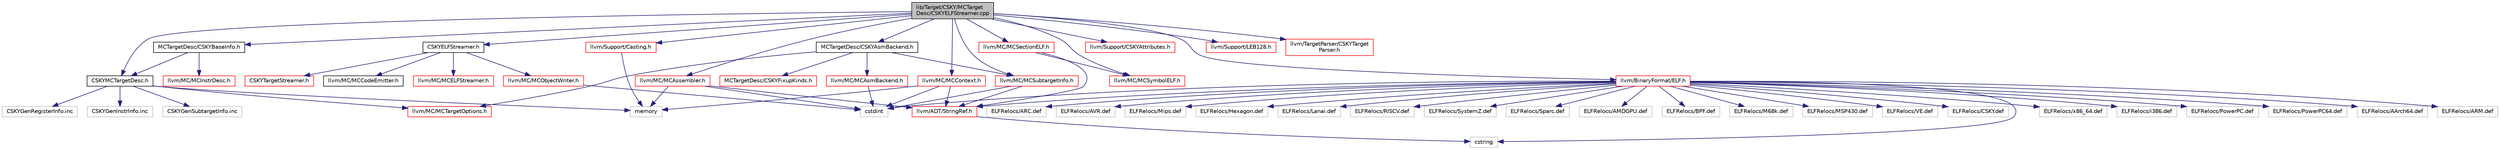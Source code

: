 digraph "lib/Target/CSKY/MCTargetDesc/CSKYELFStreamer.cpp"
{
 // LATEX_PDF_SIZE
  bgcolor="transparent";
  edge [fontname="Helvetica",fontsize="10",labelfontname="Helvetica",labelfontsize="10"];
  node [fontname="Helvetica",fontsize="10",shape=record];
  Node1 [label="lib/Target/CSKY/MCTarget\lDesc/CSKYELFStreamer.cpp",height=0.2,width=0.4,color="black", fillcolor="grey75", style="filled", fontcolor="black",tooltip=" "];
  Node1 -> Node2 [color="midnightblue",fontsize="10",style="solid",fontname="Helvetica"];
  Node2 [label="CSKYELFStreamer.h",height=0.2,width=0.4,color="black",URL="$CSKYELFStreamer_8h.html",tooltip=" "];
  Node2 -> Node3 [color="midnightblue",fontsize="10",style="solid",fontname="Helvetica"];
  Node3 [label="CSKYTargetStreamer.h",height=0.2,width=0.4,color="red",URL="$CSKYTargetStreamer_8h.html",tooltip=" "];
  Node2 -> Node108 [color="midnightblue",fontsize="10",style="solid",fontname="Helvetica"];
  Node108 [label="llvm/MC/MCCodeEmitter.h",height=0.2,width=0.4,color="black",URL="$MCCodeEmitter_8h.html",tooltip=" "];
  Node2 -> Node109 [color="midnightblue",fontsize="10",style="solid",fontname="Helvetica"];
  Node109 [label="llvm/MC/MCELFStreamer.h",height=0.2,width=0.4,color="red",URL="$MCELFStreamer_8h.html",tooltip=" "];
  Node2 -> Node125 [color="midnightblue",fontsize="10",style="solid",fontname="Helvetica"];
  Node125 [label="llvm/MC/MCObjectWriter.h",height=0.2,width=0.4,color="red",URL="$MCObjectWriter_8h.html",tooltip=" "];
  Node125 -> Node10 [color="midnightblue",fontsize="10",style="solid",fontname="Helvetica"];
  Node10 [label="cstdint",height=0.2,width=0.4,color="grey75",tooltip=" "];
  Node1 -> Node128 [color="midnightblue",fontsize="10",style="solid",fontname="Helvetica"];
  Node128 [label="CSKYMCTargetDesc.h",height=0.2,width=0.4,color="black",URL="$CSKYMCTargetDesc_8h.html",tooltip=" "];
  Node128 -> Node129 [color="midnightblue",fontsize="10",style="solid",fontname="Helvetica"];
  Node129 [label="llvm/MC/MCTargetOptions.h",height=0.2,width=0.4,color="red",URL="$MCTargetOptions_8h.html",tooltip=" "];
  Node128 -> Node48 [color="midnightblue",fontsize="10",style="solid",fontname="Helvetica"];
  Node48 [label="memory",height=0.2,width=0.4,color="grey75",tooltip=" "];
  Node128 -> Node131 [color="midnightblue",fontsize="10",style="solid",fontname="Helvetica"];
  Node131 [label="CSKYGenRegisterInfo.inc",height=0.2,width=0.4,color="grey75",tooltip=" "];
  Node128 -> Node132 [color="midnightblue",fontsize="10",style="solid",fontname="Helvetica"];
  Node132 [label="CSKYGenInstrInfo.inc",height=0.2,width=0.4,color="grey75",tooltip=" "];
  Node128 -> Node133 [color="midnightblue",fontsize="10",style="solid",fontname="Helvetica"];
  Node133 [label="CSKYGenSubtargetInfo.inc",height=0.2,width=0.4,color="grey75",tooltip=" "];
  Node1 -> Node134 [color="midnightblue",fontsize="10",style="solid",fontname="Helvetica"];
  Node134 [label="MCTargetDesc/CSKYAsmBackend.h",height=0.2,width=0.4,color="black",URL="$CSKYAsmBackend_8h.html",tooltip=" "];
  Node134 -> Node135 [color="midnightblue",fontsize="10",style="solid",fontname="Helvetica"];
  Node135 [label="MCTargetDesc/CSKYFixupKinds.h",height=0.2,width=0.4,color="red",URL="$CSKYFixupKinds_8h.html",tooltip=" "];
  Node134 -> Node136 [color="midnightblue",fontsize="10",style="solid",fontname="Helvetica"];
  Node136 [label="llvm/MC/MCAsmBackend.h",height=0.2,width=0.4,color="red",URL="$MCAsmBackend_8h.html",tooltip=" "];
  Node136 -> Node10 [color="midnightblue",fontsize="10",style="solid",fontname="Helvetica"];
  Node134 -> Node137 [color="midnightblue",fontsize="10",style="solid",fontname="Helvetica"];
  Node137 [label="llvm/MC/MCSubtargetInfo.h",height=0.2,width=0.4,color="red",URL="$MCSubtargetInfo_8h.html",tooltip=" "];
  Node137 -> Node64 [color="midnightblue",fontsize="10",style="solid",fontname="Helvetica"];
  Node64 [label="llvm/ADT/StringRef.h",height=0.2,width=0.4,color="red",URL="$StringRef_8h.html",tooltip=" "];
  Node64 -> Node24 [color="midnightblue",fontsize="10",style="solid",fontname="Helvetica"];
  Node24 [label="cstring",height=0.2,width=0.4,color="grey75",tooltip=" "];
  Node137 -> Node10 [color="midnightblue",fontsize="10",style="solid",fontname="Helvetica"];
  Node134 -> Node129 [color="midnightblue",fontsize="10",style="solid",fontname="Helvetica"];
  Node1 -> Node141 [color="midnightblue",fontsize="10",style="solid",fontname="Helvetica"];
  Node141 [label="MCTargetDesc/CSKYBaseInfo.h",height=0.2,width=0.4,color="black",URL="$CSKYBaseInfo_8h.html",tooltip=" "];
  Node141 -> Node128 [color="midnightblue",fontsize="10",style="solid",fontname="Helvetica"];
  Node141 -> Node142 [color="midnightblue",fontsize="10",style="solid",fontname="Helvetica"];
  Node142 [label="llvm/MC/MCInstrDesc.h",height=0.2,width=0.4,color="red",URL="$MCInstrDesc_8h.html",tooltip=" "];
  Node1 -> Node144 [color="midnightblue",fontsize="10",style="solid",fontname="Helvetica"];
  Node144 [label="llvm/BinaryFormat/ELF.h",height=0.2,width=0.4,color="red",URL="$BinaryFormat_2ELF_8h.html",tooltip=" "];
  Node144 -> Node64 [color="midnightblue",fontsize="10",style="solid",fontname="Helvetica"];
  Node144 -> Node10 [color="midnightblue",fontsize="10",style="solid",fontname="Helvetica"];
  Node144 -> Node24 [color="midnightblue",fontsize="10",style="solid",fontname="Helvetica"];
  Node144 -> Node145 [color="midnightblue",fontsize="10",style="solid",fontname="Helvetica"];
  Node145 [label="ELFRelocs/x86_64.def",height=0.2,width=0.4,color="grey75",tooltip=" "];
  Node144 -> Node146 [color="midnightblue",fontsize="10",style="solid",fontname="Helvetica"];
  Node146 [label="ELFRelocs/i386.def",height=0.2,width=0.4,color="grey75",tooltip=" "];
  Node144 -> Node147 [color="midnightblue",fontsize="10",style="solid",fontname="Helvetica"];
  Node147 [label="ELFRelocs/PowerPC.def",height=0.2,width=0.4,color="grey75",tooltip=" "];
  Node144 -> Node148 [color="midnightblue",fontsize="10",style="solid",fontname="Helvetica"];
  Node148 [label="ELFRelocs/PowerPC64.def",height=0.2,width=0.4,color="grey75",tooltip=" "];
  Node144 -> Node149 [color="midnightblue",fontsize="10",style="solid",fontname="Helvetica"];
  Node149 [label="ELFRelocs/AArch64.def",height=0.2,width=0.4,color="grey75",tooltip=" "];
  Node144 -> Node150 [color="midnightblue",fontsize="10",style="solid",fontname="Helvetica"];
  Node150 [label="ELFRelocs/ARM.def",height=0.2,width=0.4,color="grey75",tooltip=" "];
  Node144 -> Node151 [color="midnightblue",fontsize="10",style="solid",fontname="Helvetica"];
  Node151 [label="ELFRelocs/ARC.def",height=0.2,width=0.4,color="grey75",tooltip=" "];
  Node144 -> Node152 [color="midnightblue",fontsize="10",style="solid",fontname="Helvetica"];
  Node152 [label="ELFRelocs/AVR.def",height=0.2,width=0.4,color="grey75",tooltip=" "];
  Node144 -> Node153 [color="midnightblue",fontsize="10",style="solid",fontname="Helvetica"];
  Node153 [label="ELFRelocs/Mips.def",height=0.2,width=0.4,color="grey75",tooltip=" "];
  Node144 -> Node154 [color="midnightblue",fontsize="10",style="solid",fontname="Helvetica"];
  Node154 [label="ELFRelocs/Hexagon.def",height=0.2,width=0.4,color="grey75",tooltip=" "];
  Node144 -> Node155 [color="midnightblue",fontsize="10",style="solid",fontname="Helvetica"];
  Node155 [label="ELFRelocs/Lanai.def",height=0.2,width=0.4,color="grey75",tooltip=" "];
  Node144 -> Node156 [color="midnightblue",fontsize="10",style="solid",fontname="Helvetica"];
  Node156 [label="ELFRelocs/RISCV.def",height=0.2,width=0.4,color="grey75",tooltip=" "];
  Node144 -> Node157 [color="midnightblue",fontsize="10",style="solid",fontname="Helvetica"];
  Node157 [label="ELFRelocs/SystemZ.def",height=0.2,width=0.4,color="grey75",tooltip=" "];
  Node144 -> Node158 [color="midnightblue",fontsize="10",style="solid",fontname="Helvetica"];
  Node158 [label="ELFRelocs/Sparc.def",height=0.2,width=0.4,color="grey75",tooltip=" "];
  Node144 -> Node159 [color="midnightblue",fontsize="10",style="solid",fontname="Helvetica"];
  Node159 [label="ELFRelocs/AMDGPU.def",height=0.2,width=0.4,color="grey75",tooltip=" "];
  Node144 -> Node160 [color="midnightblue",fontsize="10",style="solid",fontname="Helvetica"];
  Node160 [label="ELFRelocs/BPF.def",height=0.2,width=0.4,color="grey75",tooltip=" "];
  Node144 -> Node161 [color="midnightblue",fontsize="10",style="solid",fontname="Helvetica"];
  Node161 [label="ELFRelocs/M68k.def",height=0.2,width=0.4,color="grey75",tooltip=" "];
  Node144 -> Node162 [color="midnightblue",fontsize="10",style="solid",fontname="Helvetica"];
  Node162 [label="ELFRelocs/MSP430.def",height=0.2,width=0.4,color="grey75",tooltip=" "];
  Node144 -> Node163 [color="midnightblue",fontsize="10",style="solid",fontname="Helvetica"];
  Node163 [label="ELFRelocs/VE.def",height=0.2,width=0.4,color="grey75",tooltip=" "];
  Node144 -> Node164 [color="midnightblue",fontsize="10",style="solid",fontname="Helvetica"];
  Node164 [label="ELFRelocs/CSKY.def",height=0.2,width=0.4,color="grey75",tooltip=" "];
  Node1 -> Node168 [color="midnightblue",fontsize="10",style="solid",fontname="Helvetica"];
  Node168 [label="llvm/MC/MCAssembler.h",height=0.2,width=0.4,color="red",URL="$MCAssembler_8h.html",tooltip=" "];
  Node168 -> Node64 [color="midnightblue",fontsize="10",style="solid",fontname="Helvetica"];
  Node168 -> Node10 [color="midnightblue",fontsize="10",style="solid",fontname="Helvetica"];
  Node168 -> Node48 [color="midnightblue",fontsize="10",style="solid",fontname="Helvetica"];
  Node1 -> Node172 [color="midnightblue",fontsize="10",style="solid",fontname="Helvetica"];
  Node172 [label="llvm/MC/MCContext.h",height=0.2,width=0.4,color="red",URL="$MCContext_8h.html",tooltip=" "];
  Node172 -> Node64 [color="midnightblue",fontsize="10",style="solid",fontname="Helvetica"];
  Node172 -> Node10 [color="midnightblue",fontsize="10",style="solid",fontname="Helvetica"];
  Node172 -> Node48 [color="midnightblue",fontsize="10",style="solid",fontname="Helvetica"];
  Node1 -> Node178 [color="midnightblue",fontsize="10",style="solid",fontname="Helvetica"];
  Node178 [label="llvm/MC/MCSectionELF.h",height=0.2,width=0.4,color="red",URL="$MCSectionELF_8h.html",tooltip=" "];
  Node178 -> Node64 [color="midnightblue",fontsize="10",style="solid",fontname="Helvetica"];
  Node178 -> Node179 [color="midnightblue",fontsize="10",style="solid",fontname="Helvetica"];
  Node179 [label="llvm/MC/MCSymbolELF.h",height=0.2,width=0.4,color="red",URL="$MCSymbolELF_8h.html",tooltip=" "];
  Node1 -> Node137 [color="midnightblue",fontsize="10",style="solid",fontname="Helvetica"];
  Node1 -> Node179 [color="midnightblue",fontsize="10",style="solid",fontname="Helvetica"];
  Node1 -> Node180 [color="midnightblue",fontsize="10",style="solid",fontname="Helvetica"];
  Node180 [label="llvm/Support/CSKYAttributes.h",height=0.2,width=0.4,color="red",URL="$CSKYAttributes_8h.html",tooltip=" "];
  Node1 -> Node181 [color="midnightblue",fontsize="10",style="solid",fontname="Helvetica"];
  Node181 [label="llvm/Support/Casting.h",height=0.2,width=0.4,color="red",URL="$Casting_8h.html",tooltip=" "];
  Node181 -> Node48 [color="midnightblue",fontsize="10",style="solid",fontname="Helvetica"];
  Node1 -> Node182 [color="midnightblue",fontsize="10",style="solid",fontname="Helvetica"];
  Node182 [label="llvm/Support/LEB128.h",height=0.2,width=0.4,color="red",URL="$LEB128_8h.html",tooltip=" "];
  Node1 -> Node183 [color="midnightblue",fontsize="10",style="solid",fontname="Helvetica"];
  Node183 [label="llvm/TargetParser/CSKYTarget\lParser.h",height=0.2,width=0.4,color="red",URL="$CSKYTargetParser_8h.html",tooltip=" "];
}
